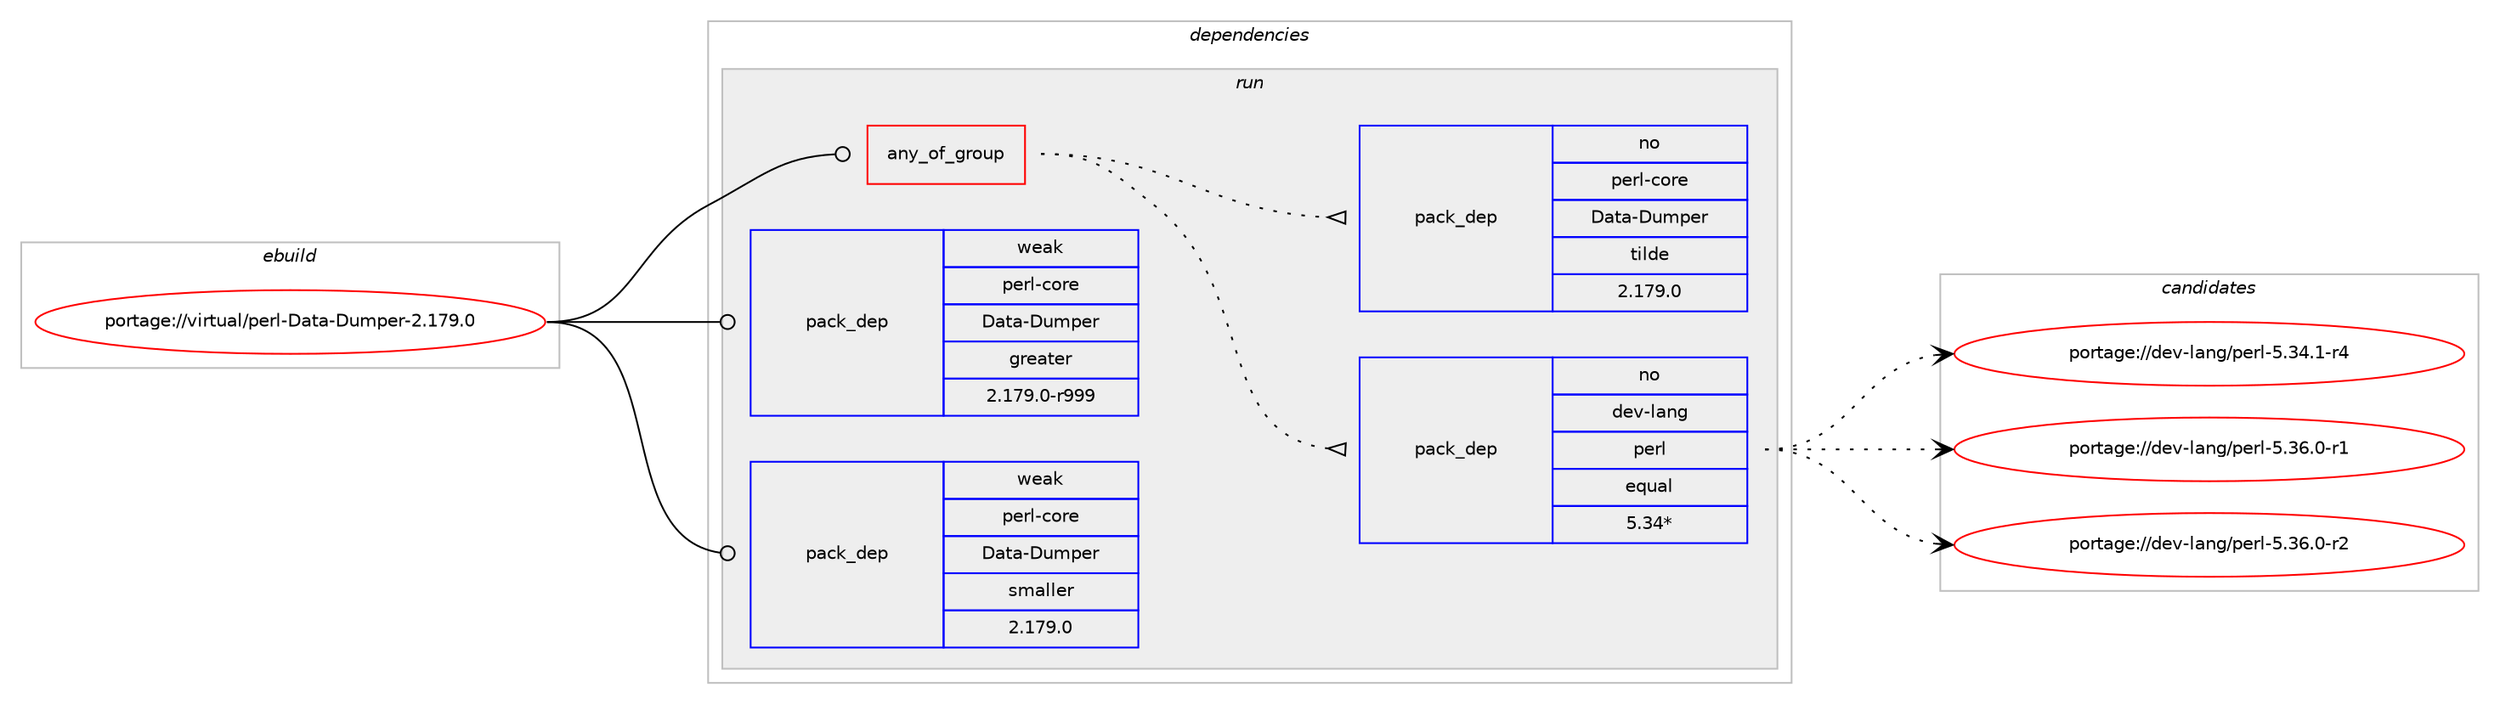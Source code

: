 digraph prolog {

# *************
# Graph options
# *************

newrank=true;
concentrate=true;
compound=true;
graph [rankdir=LR,fontname=Helvetica,fontsize=10,ranksep=1.5];#, ranksep=2.5, nodesep=0.2];
edge  [arrowhead=vee];
node  [fontname=Helvetica,fontsize=10];

# **********
# The ebuild
# **********

subgraph cluster_leftcol {
color=gray;
rank=same;
label=<<i>ebuild</i>>;
id [label="portage://virtual/perl-Data-Dumper-2.179.0", color=red, width=4, href="../virtual/perl-Data-Dumper-2.179.0.svg"];
}

# ****************
# The dependencies
# ****************

subgraph cluster_midcol {
color=gray;
label=<<i>dependencies</i>>;
subgraph cluster_compile {
fillcolor="#eeeeee";
style=filled;
label=<<i>compile</i>>;
}
subgraph cluster_compileandrun {
fillcolor="#eeeeee";
style=filled;
label=<<i>compile and run</i>>;
}
subgraph cluster_run {
fillcolor="#eeeeee";
style=filled;
label=<<i>run</i>>;
subgraph any79 {
dependency8187 [label=<<TABLE BORDER="0" CELLBORDER="1" CELLSPACING="0" CELLPADDING="4"><TR><TD CELLPADDING="10">any_of_group</TD></TR></TABLE>>, shape=none, color=red];subgraph pack2859 {
dependency8188 [label=<<TABLE BORDER="0" CELLBORDER="1" CELLSPACING="0" CELLPADDING="4" WIDTH="220"><TR><TD ROWSPAN="6" CELLPADDING="30">pack_dep</TD></TR><TR><TD WIDTH="110">no</TD></TR><TR><TD>dev-lang</TD></TR><TR><TD>perl</TD></TR><TR><TD>equal</TD></TR><TR><TD>5.34*</TD></TR></TABLE>>, shape=none, color=blue];
}
dependency8187:e -> dependency8188:w [weight=20,style="dotted",arrowhead="oinv"];
subgraph pack2860 {
dependency8189 [label=<<TABLE BORDER="0" CELLBORDER="1" CELLSPACING="0" CELLPADDING="4" WIDTH="220"><TR><TD ROWSPAN="6" CELLPADDING="30">pack_dep</TD></TR><TR><TD WIDTH="110">no</TD></TR><TR><TD>perl-core</TD></TR><TR><TD>Data-Dumper</TD></TR><TR><TD>tilde</TD></TR><TR><TD>2.179.0</TD></TR></TABLE>>, shape=none, color=blue];
}
dependency8187:e -> dependency8189:w [weight=20,style="dotted",arrowhead="oinv"];
}
id:e -> dependency8187:w [weight=20,style="solid",arrowhead="odot"];
# *** BEGIN UNKNOWN DEPENDENCY TYPE (TODO) ***
# id -> package_dependency(portage://virtual/perl-Data-Dumper-2.179.0,run,no,dev-lang,perl,none,[,,],any_same_slot,[])
# *** END UNKNOWN DEPENDENCY TYPE (TODO) ***

subgraph pack2861 {
dependency8190 [label=<<TABLE BORDER="0" CELLBORDER="1" CELLSPACING="0" CELLPADDING="4" WIDTH="220"><TR><TD ROWSPAN="6" CELLPADDING="30">pack_dep</TD></TR><TR><TD WIDTH="110">weak</TD></TR><TR><TD>perl-core</TD></TR><TR><TD>Data-Dumper</TD></TR><TR><TD>greater</TD></TR><TR><TD>2.179.0-r999</TD></TR></TABLE>>, shape=none, color=blue];
}
id:e -> dependency8190:w [weight=20,style="solid",arrowhead="odot"];
subgraph pack2862 {
dependency8191 [label=<<TABLE BORDER="0" CELLBORDER="1" CELLSPACING="0" CELLPADDING="4" WIDTH="220"><TR><TD ROWSPAN="6" CELLPADDING="30">pack_dep</TD></TR><TR><TD WIDTH="110">weak</TD></TR><TR><TD>perl-core</TD></TR><TR><TD>Data-Dumper</TD></TR><TR><TD>smaller</TD></TR><TR><TD>2.179.0</TD></TR></TABLE>>, shape=none, color=blue];
}
id:e -> dependency8191:w [weight=20,style="solid",arrowhead="odot"];
}
}

# **************
# The candidates
# **************

subgraph cluster_choices {
rank=same;
color=gray;
label=<<i>candidates</i>>;

subgraph choice2859 {
color=black;
nodesep=1;
choice100101118451089711010347112101114108455346515246494511452 [label="portage://dev-lang/perl-5.34.1-r4", color=red, width=4,href="../dev-lang/perl-5.34.1-r4.svg"];
choice100101118451089711010347112101114108455346515446484511449 [label="portage://dev-lang/perl-5.36.0-r1", color=red, width=4,href="../dev-lang/perl-5.36.0-r1.svg"];
choice100101118451089711010347112101114108455346515446484511450 [label="portage://dev-lang/perl-5.36.0-r2", color=red, width=4,href="../dev-lang/perl-5.36.0-r2.svg"];
dependency8188:e -> choice100101118451089711010347112101114108455346515246494511452:w [style=dotted,weight="100"];
dependency8188:e -> choice100101118451089711010347112101114108455346515446484511449:w [style=dotted,weight="100"];
dependency8188:e -> choice100101118451089711010347112101114108455346515446484511450:w [style=dotted,weight="100"];
}
subgraph choice2860 {
color=black;
nodesep=1;
}
subgraph choice2861 {
color=black;
nodesep=1;
}
subgraph choice2862 {
color=black;
nodesep=1;
}
}

}
